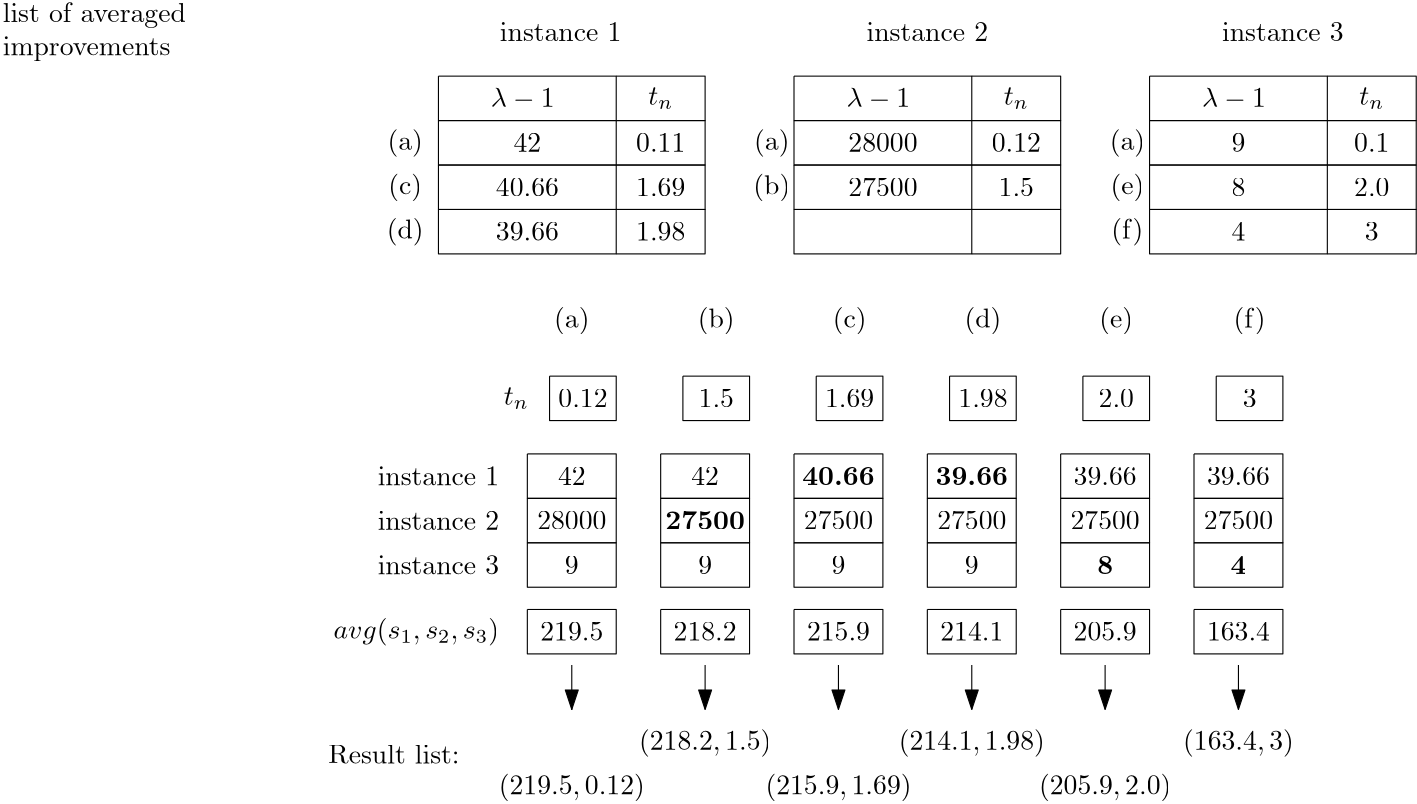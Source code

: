 <?xml version="1.0"?>
<!DOCTYPE ipe SYSTEM "ipe.dtd">
<ipe version="70206" creator="Ipe 7.2.7">
<info created="D:20171012151220" modified="D:20171109155629"/>
<ipestyle name="basic">
<symbol name="arrow/arc(spx)">
<path stroke="sym-stroke" fill="sym-stroke" pen="sym-pen">
0 0 m
-1 0.333 l
-1 -0.333 l
h
</path>
</symbol>
<symbol name="arrow/farc(spx)">
<path stroke="sym-stroke" fill="white" pen="sym-pen">
0 0 m
-1 0.333 l
-1 -0.333 l
h
</path>
</symbol>
<symbol name="arrow/ptarc(spx)">
<path stroke="sym-stroke" fill="sym-stroke" pen="sym-pen">
0 0 m
-1 0.333 l
-0.8 0 l
-1 -0.333 l
h
</path>
</symbol>
<symbol name="arrow/fptarc(spx)">
<path stroke="sym-stroke" fill="white" pen="sym-pen">
0 0 m
-1 0.333 l
-0.8 0 l
-1 -0.333 l
h
</path>
</symbol>
<symbol name="mark/circle(sx)" transformations="translations">
<path fill="sym-stroke">
0.6 0 0 0.6 0 0 e
0.4 0 0 0.4 0 0 e
</path>
</symbol>
<symbol name="mark/disk(sx)" transformations="translations">
<path fill="sym-stroke">
0.6 0 0 0.6 0 0 e
</path>
</symbol>
<symbol name="mark/fdisk(sfx)" transformations="translations">
<group>
<path fill="sym-fill">
0.5 0 0 0.5 0 0 e
</path>
<path fill="sym-stroke" fillrule="eofill">
0.6 0 0 0.6 0 0 e
0.4 0 0 0.4 0 0 e
</path>
</group>
</symbol>
<symbol name="mark/box(sx)" transformations="translations">
<path fill="sym-stroke" fillrule="eofill">
-0.6 -0.6 m
0.6 -0.6 l
0.6 0.6 l
-0.6 0.6 l
h
-0.4 -0.4 m
0.4 -0.4 l
0.4 0.4 l
-0.4 0.4 l
h
</path>
</symbol>
<symbol name="mark/square(sx)" transformations="translations">
<path fill="sym-stroke">
-0.6 -0.6 m
0.6 -0.6 l
0.6 0.6 l
-0.6 0.6 l
h
</path>
</symbol>
<symbol name="mark/fsquare(sfx)" transformations="translations">
<group>
<path fill="sym-fill">
-0.5 -0.5 m
0.5 -0.5 l
0.5 0.5 l
-0.5 0.5 l
h
</path>
<path fill="sym-stroke" fillrule="eofill">
-0.6 -0.6 m
0.6 -0.6 l
0.6 0.6 l
-0.6 0.6 l
h
-0.4 -0.4 m
0.4 -0.4 l
0.4 0.4 l
-0.4 0.4 l
h
</path>
</group>
</symbol>
<symbol name="mark/cross(sx)" transformations="translations">
<group>
<path fill="sym-stroke">
-0.43 -0.57 m
0.57 0.43 l
0.43 0.57 l
-0.57 -0.43 l
h
</path>
<path fill="sym-stroke">
-0.43 0.57 m
0.57 -0.43 l
0.43 -0.57 l
-0.57 0.43 l
h
</path>
</group>
</symbol>
<symbol name="arrow/fnormal(spx)">
<path stroke="sym-stroke" fill="white" pen="sym-pen">
0 0 m
-1 0.333 l
-1 -0.333 l
h
</path>
</symbol>
<symbol name="arrow/pointed(spx)">
<path stroke="sym-stroke" fill="sym-stroke" pen="sym-pen">
0 0 m
-1 0.333 l
-0.8 0 l
-1 -0.333 l
h
</path>
</symbol>
<symbol name="arrow/fpointed(spx)">
<path stroke="sym-stroke" fill="white" pen="sym-pen">
0 0 m
-1 0.333 l
-0.8 0 l
-1 -0.333 l
h
</path>
</symbol>
<symbol name="arrow/linear(spx)">
<path stroke="sym-stroke" pen="sym-pen">
-1 0.333 m
0 0 l
-1 -0.333 l
</path>
</symbol>
<symbol name="arrow/fdouble(spx)">
<path stroke="sym-stroke" fill="white" pen="sym-pen">
0 0 m
-1 0.333 l
-1 -0.333 l
h
-1 0 m
-2 0.333 l
-2 -0.333 l
h
</path>
</symbol>
<symbol name="arrow/double(spx)">
<path stroke="sym-stroke" fill="sym-stroke" pen="sym-pen">
0 0 m
-1 0.333 l
-1 -0.333 l
h
-1 0 m
-2 0.333 l
-2 -0.333 l
h
</path>
</symbol>
<pen name="heavier" value="0.8"/>
<pen name="fat" value="1.2"/>
<pen name="ultrafat" value="2"/>
<symbolsize name="large" value="5"/>
<symbolsize name="small" value="2"/>
<symbolsize name="tiny" value="1.1"/>
<arrowsize name="large" value="10"/>
<arrowsize name="small" value="5"/>
<arrowsize name="tiny" value="3"/>
<color name="red" value="1 0 0"/>
<color name="green" value="0 1 0"/>
<color name="blue" value="0 0 1"/>
<color name="yellow" value="1 1 0"/>
<color name="orange" value="1 0.647 0"/>
<color name="gold" value="1 0.843 0"/>
<color name="purple" value="0.627 0.125 0.941"/>
<color name="gray" value="0.745"/>
<color name="brown" value="0.647 0.165 0.165"/>
<color name="navy" value="0 0 0.502"/>
<color name="pink" value="1 0.753 0.796"/>
<color name="seagreen" value="0.18 0.545 0.341"/>
<color name="turquoise" value="0.251 0.878 0.816"/>
<color name="violet" value="0.933 0.51 0.933"/>
<color name="darkblue" value="0 0 0.545"/>
<color name="darkcyan" value="0 0.545 0.545"/>
<color name="darkgray" value="0.663"/>
<color name="darkgreen" value="0 0.392 0"/>
<color name="darkmagenta" value="0.545 0 0.545"/>
<color name="darkorange" value="1 0.549 0"/>
<color name="darkred" value="0.545 0 0"/>
<color name="lightblue" value="0.678 0.847 0.902"/>
<color name="lightcyan" value="0.878 1 1"/>
<color name="lightgray" value="0.827"/>
<color name="lightgreen" value="0.565 0.933 0.565"/>
<color name="lightyellow" value="1 1 0.878"/>
<dashstyle name="dashed" value="[4] 0"/>
<dashstyle name="dotted" value="[1 3] 0"/>
<dashstyle name="dash dotted" value="[4 2 1 2] 0"/>
<dashstyle name="dash dot dotted" value="[4 2 1 2 1 2] 0"/>
<textsize name="large" value="\large"/>
<textsize name="Large" value="\Large"/>
<textsize name="LARGE" value="\LARGE"/>
<textsize name="huge" value="\huge"/>
<textsize name="Huge" value="\Huge"/>
<textsize name="small" value="\small"/>
<textsize name="footnote" value="\footnotesize"/>
<textsize name="tiny" value="\tiny"/>
<textstyle name="center" begin="\begin{center}" end="\end{center}"/>
<textstyle name="itemize" begin="\begin{itemize}" end="\end{itemize}"/>
<textstyle name="item" begin="\begin{itemize}\item{}" end="\end{itemize}"/>
<gridsize name="4 pts" value="4"/>
<gridsize name="8 pts (~3 mm)" value="8"/>
<gridsize name="16 pts (~6 mm)" value="16"/>
<gridsize name="32 pts (~12 mm)" value="32"/>
<gridsize name="10 pts (~3.5 mm)" value="10"/>
<gridsize name="20 pts (~7 mm)" value="20"/>
<gridsize name="14 pts (~5 mm)" value="14"/>
<gridsize name="28 pts (~10 mm)" value="28"/>
<gridsize name="56 pts (~20 mm)" value="56"/>
<anglesize name="90 deg" value="90"/>
<anglesize name="60 deg" value="60"/>
<anglesize name="45 deg" value="45"/>
<anglesize name="30 deg" value="30"/>
<anglesize name="22.5 deg" value="22.5"/>
<opacity name="10%" value="0.1"/>
<opacity name="30%" value="0.3"/>
<opacity name="50%" value="0.5"/>
<opacity name="75%" value="0.75"/>
<tiling name="falling" angle="-60" step="4" width="1"/>
<tiling name="rising" angle="30" step="4" width="1"/>
</ipestyle>
<page>
<layer name="alpha"/>
<view layers="alpha" active="alpha"/>
<path layer="alpha" matrix="1 0 0 1 64 -428" stroke="black">
48 752 m
112 752 l
112 736 l
48 736 l
48 752 l
</path>
<path matrix="1 0 0 1 64 -428" stroke="black">
112 752 m
144 752 l
144 736 l
112 736 l
112 736 l
</path>
<path matrix="1 0 0 1 64 -444" stroke="black">
48 752 m
112 752 l
112 736 l
48 736 l
48 752 l
</path>
<path matrix="1 0 0 1 64 -444" stroke="black">
112 752 m
144 752 l
144 736 l
112 736 l
112 736 l
</path>
<text matrix="1 0 0 1 64 -428" transformations="translations" pos="80 744" stroke="black" type="label" width="26.29" height="6.919" depth="0.83" halign="center" valign="center">$\lambda - 1$
</text>
<text matrix="1 0 0 1 64 -428" transformations="translations" pos="128 744" stroke="black" type="label" width="9.021" height="6.132" depth="1.49" halign="center" valign="center" style="math">t_n</text>
<path matrix="1 0 0 1 64 -460" stroke="black">
48 752 m
112 752 l
112 736 l
48 736 l
48 752 l
</path>
<path matrix="1 0 0 1 64 -460" stroke="black">
112 752 m
144 752 l
144 736 l
112 736 l
112 736 l
</path>
<path matrix="1 0 0 1 64 -476" stroke="black">
48 752 m
112 752 l
112 736 l
48 736 l
48 752 l
</path>
<path matrix="1 0 0 1 64 -476" stroke="black">
112 752 m
144 752 l
144 736 l
112 736 l
112 736 l
</path>
<path matrix="1 0 0 1 192 -428" stroke="black">
48 752 m
112 752 l
112 736 l
48 736 l
48 752 l
</path>
<path matrix="1 0 0 1 192 -428" stroke="black">
112 752 m
144 752 l
144 736 l
112 736 l
112 736 l
</path>
<path matrix="1 0 0 1 192 -444" stroke="black">
48 752 m
112 752 l
112 736 l
48 736 l
48 752 l
</path>
<path matrix="1 0 0 1 192 -444" stroke="black">
112 752 m
144 752 l
144 736 l
112 736 l
112 736 l
</path>
<text matrix="1 0 0 1 192 -428" transformations="translations" pos="80 744" stroke="black" type="label" width="26.29" height="6.919" depth="0.83" halign="center" valign="center">$\lambda - 1$
</text>
<text matrix="1 0 0 1 192 -428" transformations="translations" pos="128 744" stroke="black" type="label" width="9.021" height="6.132" depth="1.49" halign="center" valign="center" style="math">t_n</text>
<path matrix="1 0 0 1 192 -460" stroke="black">
48 752 m
112 752 l
112 736 l
48 736 l
48 752 l
</path>
<path matrix="1 0 0 1 192 -460" stroke="black">
112 752 m
144 752 l
144 736 l
112 736 l
112 736 l
</path>
<path matrix="1 0 0 1 192 -476" stroke="black">
48 752 m
112 752 l
112 736 l
48 736 l
48 752 l
</path>
<path matrix="1 0 0 1 192 -476" stroke="black">
112 752 m
144 752 l
144 736 l
112 736 l
112 736 l
</path>
<path matrix="1 0 0 1 320 -428" stroke="black">
48 752 m
112 752 l
112 736 l
48 736 l
48 752 l
</path>
<path matrix="1 0 0 1 320 -428" stroke="black">
112 752 m
144 752 l
144 736 l
112 736 l
112 736 l
</path>
<path matrix="1 0 0 1 320 -444" stroke="black">
48 752 m
112 752 l
112 736 l
48 736 l
48 752 l
</path>
<path matrix="1 0 0 1 320 -444" stroke="black">
112 752 m
144 752 l
144 736 l
112 736 l
112 736 l
</path>
<text matrix="1 0 0 1 320 -428" transformations="translations" pos="80 744" stroke="black" type="label" width="26.29" height="6.919" depth="0.83" halign="center" valign="center">$\lambda - 1$
</text>
<text matrix="1 0 0 1 320 -428" transformations="translations" pos="128 744" stroke="black" type="label" width="9.021" height="6.132" depth="1.49" halign="center" valign="center" style="math">t_n</text>
<path matrix="1 0 0 1 320 -460" stroke="black">
48 752 m
112 752 l
112 736 l
48 736 l
48 752 l
</path>
<path matrix="1 0 0 1 320 -460" stroke="black">
112 752 m
144 752 l
144 736 l
112 736 l
112 736 l
</path>
<path matrix="1 0 0 1 320 -476" stroke="black">
48 752 m
112 752 l
112 736 l
48 736 l
48 752 l
</path>
<path matrix="1 0 0 1 320 -476" stroke="black">
112 752 m
144 752 l
144 736 l
112 736 l
112 736 l
</path>
<text matrix="1 0 0 1 64 -428" transformations="translations" pos="80 728" stroke="black" type="label" width="9.963" height="6.42" depth="0" halign="center" valign="center">42</text>
<text matrix="1 0 0 1 64 -428" transformations="translations" pos="80 728" stroke="black" type="label" width="0" height="0" depth="0" valign="baseline"></text>
<text matrix="1 0 0 1 64 -428" transformations="translations" pos="128 728" stroke="black" type="label" width="17.711" height="6.42" depth="0" halign="center" valign="center">0.11</text>
<text matrix="1 0 0 1 64 -432" transformations="translations" pos="80 716" stroke="black" type="label" width="22.693" height="6.42" depth="0" halign="center" valign="center">40.66</text>
<text matrix="1 0 0 1 64 -428" transformations="translations" pos="128 712" stroke="black" type="label" width="17.711" height="6.42" depth="0" halign="center" valign="center">1.69</text>
<text matrix="1 0 0 1 80 -428" transformations="translations" pos="192 728" stroke="black" type="label" width="24.907" height="6.42" depth="0" halign="center" valign="center">28000</text>
<text matrix="1 0 0 1 96 -428" transformations="translations" pos="304 728" stroke="black" type="label" width="4.981" height="6.42" depth="0" halign="center" valign="center">9</text>
<text matrix="1 0 0 1 80 -428" transformations="translations" pos="192 712" stroke="black" type="label" width="24.907" height="6.42" depth="0" halign="center" valign="center">27500</text>
<text matrix="1 0 0 1 96 -428" transformations="translations" pos="304 712" stroke="black" type="label" width="4.981" height="6.42" depth="0" halign="center" valign="center">8</text>
<text matrix="1 0 0 1 80 -428" transformations="translations" pos="240 728" stroke="black" type="label" width="17.711" height="6.42" depth="0" halign="center" valign="center">0.12</text>
<text matrix="1 0 0 1 96 -428" transformations="translations" pos="352 728" stroke="black" type="label" width="12.73" height="6.42" depth="0" halign="center" valign="center">0.1</text>
<text matrix="1 0 0 1 80 -428" transformations="translations" pos="240 712" stroke="black" type="label" width="12.73" height="6.42" depth="0" halign="center" valign="center">1.5</text>
<text matrix="1 0 0 1 96 -428" transformations="translations" pos="352 712" stroke="black" type="label" width="12.73" height="6.42" depth="0" halign="center" valign="center">2.0</text>
<text matrix="1 0 0 1 64 -428" transformations="translations" pos="80 696" stroke="black" type="label" width="22.693" height="6.42" depth="0" halign="center" valign="center">39.66</text>
<text matrix="1 0 0 1 64 -428" transformations="translations" pos="128 696" stroke="black" type="label" width="17.711" height="6.42" depth="0" halign="center" valign="center">1.98</text>
<text matrix="1 0 0 1 64 -428" transformations="translations" pos="336 696" stroke="black" type="label" width="4.981" height="6.42" depth="0" halign="center" valign="center">4</text>
<text matrix="1 0 0 1 64 -428" transformations="translations" pos="384 696" stroke="black" type="label" width="4.981" height="6.42" depth="0" halign="center" valign="center">3</text>
<text matrix="1 0 0 1 92 -428" transformations="translations" pos="64 768" stroke="black" type="label" width="43.78" height="6.654" depth="0" halign="center" valign="center">instance 1</text>
<text matrix="1 0 0 1 224 -428" transformations="translations" pos="64 768" stroke="black" type="label" width="43.78" height="6.654" depth="0" halign="center" valign="center">instance 2</text>
<text matrix="1 0 0 1 352 -428" transformations="translations" pos="64 768" stroke="black" type="label" width="43.78" height="6.654" depth="0" halign="center" valign="center">instance 3</text>
<text matrix="1 0 0 1 -28 0" transformations="translations" pos="48 340" stroke="black" type="minipage" width="129.681" height="12.891" depth="7.92" halign="center" valign="center">list of averaged \\
 improvements</text>
<text matrix="1 0 0 1 120 -492" transformations="translations" pos="40 728" stroke="black" type="label" width="12.73" height="7.473" depth="2.49" halign="center" valign="center">(a)</text>
<text matrix="1 0 0 1 76 -476" transformations="translations" pos="36 656" stroke="black" type="label" width="43.78" height="6.654" depth="0" halign="center" valign="center">instance 1</text>
<path matrix="1 0 0 1 88 -476" stroke="black">
56 664 m
88 664 l
88 648 l
56 648 l
56 664 l
56 664 l
</path>
<path matrix="1 0 0 1 88 -492" stroke="black">
56 664 m
88 664 l
88 648 l
56 648 l
56 664 l
56 664 l
</path>
<path matrix="1 0 0 1 88 -508" stroke="black">
56 664 m
88 664 l
88 648 l
56 648 l
56 664 l
56 664 l
</path>
<text matrix="1 0 0 1 76 -492" transformations="translations" pos="36 656" stroke="black" type="label" width="43.78" height="6.654" depth="0" halign="center" valign="center">instance 2</text>
<text matrix="1 0 0 1 76 -508" transformations="translations" pos="36 656" stroke="black" type="label" width="43.78" height="6.654" depth="0" halign="center" valign="center">instance 3</text>
<text matrix="1 0 0 1 84 -392" transformations="translations" pos="56 600" stroke="black" type="label" width="9.021" height="6.132" depth="1.49" halign="center" valign="center" style="math">t_n</text>
<text matrix="1 0 0 1 84 -392" transformations="translations" pos="80 600" stroke="black" type="label" width="17.711" height="6.42" depth="0" halign="center" valign="center">0.12</text>
<path matrix="1 0 0 1 84 -392" stroke="black">
68 608 m
92 608 l
92 592 l
68 592 l
68 608 l
</path>
<text matrix="1 0 0 1 80 -548" transformations="translations" pos="80 728" stroke="black" type="label" width="9.963" height="6.42" depth="0" halign="center" valign="center">42</text>
<text matrix="1 0 0 1 -32 -564" transformations="translations" pos="192 728" stroke="black" type="label" width="24.907" height="6.42" depth="0" halign="center" valign="center">28000</text>
<text matrix="1 0 0 1 -144 -580" transformations="translations" pos="304 728" stroke="black" type="label" width="4.981" height="6.42" depth="0" halign="center" valign="center">9</text>
<path matrix="1 0 0 1 88 -436" stroke="black">
56 568 m
88 568 l
88 552 l
56 552 l
56 568 l
</path>
<text matrix="1 0 0 1 68 -436" transformations="translations" pos="36 560" stroke="black" type="label" width="59.584" height="7.473" depth="2.49" halign="center" valign="center" style="math">avg(s_1,s_2,s_3)</text>
<text matrix="1 0 0 1 80 -604" transformations="translations" pos="80 728" stroke="black" type="label" width="22.693" height="6.42" depth="0" halign="center" valign="center">219.5</text>
<text matrix="1 0 0 1 132 -392" transformations="translations" pos="80 600" stroke="black" type="label" width="12.73" height="6.42" depth="0" halign="center" valign="center">1.5</text>
<path matrix="1 0 0 1 132 -392" stroke="black">
68 608 m
92 608 l
92 592 l
68 592 l
68 608 l
</path>
<path matrix="1 0 0 1 60 -436" stroke="black" arrow="normal/normal">
100 548 m
100 532 l
</path>
<path matrix="1 0 0 1 60 -436" stroke="black" cap="1">
100 532 m
100 532 l
</path>
<text matrix="1 0 0 1 172 -476" transformations="translations" pos="40 712" stroke="black" type="label" width="13.284" height="7.473" depth="2.49" halign="center" valign="center">(b)</text>
<path matrix="1 0 0 1 136 -476" stroke="black">
56 664 m
88 664 l
88 648 l
56 648 l
56 664 l
56 664 l
</path>
<path matrix="1 0 0 1 136 -492" stroke="black">
56 664 m
88 664 l
88 648 l
56 648 l
56 664 l
56 664 l
</path>
<path matrix="1 0 0 1 136 -508" stroke="black">
56 664 m
88 664 l
88 648 l
56 648 l
56 664 l
56 664 l
</path>
<path matrix="1 0 0 1 136 -436" stroke="black">
56 568 m
88 568 l
88 552 l
56 552 l
56 568 l
</path>
<text matrix="1 0 0 1 128 -604" transformations="translations" pos="80 728" stroke="black" type="label" width="22.693" height="6.42" depth="0" halign="center" valign="center">218.2</text>
<text matrix="1 0 0 1 76 -452" transformations="translations" pos="84 520" stroke="black" type="label" width="52.581" height="7.473" depth="2.49" halign="center" valign="center" style="math">(219.5,0.12)</text>
<path matrix="1 0 0 1 108 -436" stroke="black" arrow="normal/normal">
100 548 m
100 532 l
</path>
<text matrix="1 0 0 1 124 -436" transformations="translations" pos="84 520" stroke="black" type="label" width="47.599" height="7.473" depth="2.49" halign="center" valign="center" style="math">(218.2,1.5)</text>
<text matrix="1 0 0 1 180 -392" transformations="translations" pos="80 600" stroke="black" type="label" width="17.711" height="6.42" depth="0" halign="center" valign="center">1.69</text>
<path matrix="1 0 0 1 180 -392" stroke="black">
68 608 m
92 608 l
92 592 l
68 592 l
68 608 l
</path>
<text matrix="1 0 0 1 220 -476" transformations="translations" pos="40 712" stroke="black" type="label" width="12.177" height="7.473" depth="2.49" halign="center" valign="center">(c)</text>
<path matrix="1 0 0 1 184 -476" stroke="black">
56 664 m
88 664 l
88 648 l
56 648 l
56 664 l
56 664 l
</path>
<path matrix="1 0 0 1 184 -492" stroke="black">
56 664 m
88 664 l
88 648 l
56 648 l
56 664 l
56 664 l
</path>
<path matrix="1 0 0 1 184 -508" stroke="black">
56 664 m
88 664 l
88 648 l
56 648 l
56 664 l
56 664 l
</path>
<path matrix="1 0 0 1 184 -436" stroke="black">
56 568 m
88 568 l
88 552 l
56 552 l
56 568 l
</path>
<text matrix="1 0 0 1 176 -604" transformations="translations" pos="80 728" stroke="black" type="label" width="22.693" height="6.42" depth="0" halign="center" valign="center">215.9</text>
<path matrix="1 0 0 1 156 -436" stroke="black" arrow="normal/normal">
100 548 m
100 532 l
</path>
<text matrix="1 0 0 1 172 -452" transformations="translations" pos="84 520" stroke="black" type="label" width="52.581" height="7.473" depth="2.49" halign="center" valign="center" style="math">(215.9,1.69)</text>
<text matrix="1 0 0 1 228 -392" transformations="translations" pos="80 600" stroke="black" type="label" width="17.711" height="6.42" depth="0" halign="center" valign="center">1.98</text>
<path matrix="1 0 0 1 228 -392" stroke="black">
68 608 m
92 608 l
92 592 l
68 592 l
68 608 l
</path>
<text matrix="1 0 0 1 268 -476" transformations="translations" pos="40 712" stroke="black" type="label" width="13.284" height="7.473" depth="2.49" halign="center" valign="center">(d)</text>
<path matrix="1 0 0 1 232 -476" stroke="black">
56 664 m
88 664 l
88 648 l
56 648 l
56 664 l
56 664 l
</path>
<path matrix="1 0 0 1 232 -492" stroke="black">
56 664 m
88 664 l
88 648 l
56 648 l
56 664 l
56 664 l
</path>
<path matrix="1 0 0 1 232 -508" stroke="black">
56 664 m
88 664 l
88 648 l
56 648 l
56 664 l
56 664 l
</path>
<path matrix="1 0 0 1 232 -436" stroke="black">
56 568 m
88 568 l
88 552 l
56 552 l
56 568 l
</path>
<text matrix="1 0 0 1 224 -604" transformations="translations" pos="80 728" stroke="black" type="label" width="22.693" height="6.42" depth="0" halign="center" valign="center">214.1</text>
<path matrix="1 0 0 1 204 -436" stroke="black" arrow="normal/normal">
100 548 m
100 532 l
</path>
<text matrix="1 0 0 1 220 -436" transformations="translations" pos="84 520" stroke="black" type="label" width="52.581" height="7.473" depth="2.49" halign="center" valign="center" style="math">(214.1,1.98)</text>
<text matrix="1 0 0 1 276 -392" transformations="translations" pos="80 600" stroke="black" type="label" width="12.73" height="6.42" depth="0" halign="center" valign="center">2.0</text>
<path matrix="1 0 0 1 276 -392" stroke="black">
68 608 m
92 608 l
92 592 l
68 592 l
68 608 l
</path>
<text matrix="1 0 0 1 316 -476" transformations="translations" pos="40 712" stroke="black" type="label" width="12.177" height="7.473" depth="2.49" halign="center" valign="center">(e)</text>
<path matrix="1 0 0 1 280 -476" stroke="black">
56 664 m
88 664 l
88 648 l
56 648 l
56 664 l
56 664 l
</path>
<path matrix="1 0 0 1 280 -492" stroke="black">
56 664 m
88 664 l
88 648 l
56 648 l
56 664 l
56 664 l
</path>
<path matrix="1 0 0 1 280 -508" stroke="black">
56 664 m
88 664 l
88 648 l
56 648 l
56 664 l
56 664 l
</path>
<path matrix="1 0 0 1 280 -436" stroke="black">
56 568 m
88 568 l
88 552 l
56 552 l
56 568 l
</path>
<text matrix="1 0 0 1 272 -604" transformations="translations" pos="80 728" stroke="black" type="label" width="22.693" height="6.42" depth="0" halign="center" valign="center">205.9</text>
<path matrix="1 0 0 1 252 -436" stroke="black" arrow="normal/normal">
100 548 m
100 532 l
</path>
<text matrix="1 0 0 1 268 -452" transformations="translations" pos="84 520" stroke="black" type="label" width="47.599" height="7.473" depth="2.49" halign="center" valign="center" style="math">(205.9,2.0)</text>
<text matrix="1 0 0 1 324 -392" transformations="translations" pos="80 600" stroke="black" type="label" width="4.981" height="6.42" depth="0" halign="center" valign="center">3</text>
<path matrix="1 0 0 1 324 -392" stroke="black">
68 608 m
92 608 l
92 592 l
68 592 l
68 608 l
</path>
<text matrix="1 0 0 1 364 -476" transformations="translations" pos="40 712" stroke="black" type="label" width="11.568" height="7.473" depth="2.49" halign="center" valign="center">(f)</text>
<path matrix="1 0 0 1 328 -476" stroke="black">
56 664 m
88 664 l
88 648 l
56 648 l
56 664 l
56 664 l
</path>
<path matrix="1 0 0 1 328 -492" stroke="black">
56 664 m
88 664 l
88 648 l
56 648 l
56 664 l
56 664 l
</path>
<path matrix="1 0 0 1 328 -508" stroke="black">
56 664 m
88 664 l
88 648 l
56 648 l
56 664 l
56 664 l
</path>
<path matrix="1 0 0 1 328 -436" stroke="black">
56 568 m
88 568 l
88 552 l
56 552 l
56 568 l
</path>
<text matrix="1 0 0 1 320 -604" transformations="translations" pos="80 728" stroke="black" type="label" width="22.693" height="6.42" depth="0" halign="center" valign="center">163.4</text>
<path matrix="1 0 0 1 300 -436" stroke="black" arrow="normal/normal">
100 548 m
100 532 l
</path>
<text matrix="1 0 0 1 316 -436" transformations="translations" pos="84 520" stroke="black" type="label" width="39.851" height="7.473" depth="2.49" halign="center" valign="center" style="math">(163.4, 3)</text>
<text transformations="translations" pos="208 164" stroke="black" type="label" width="28.642" height="6.42" depth="0" halign="center" valign="center">\textbf{27500}</text>
<text transformations="translations" pos="256 180" stroke="black" type="label" width="26.096" height="6.42" depth="0" halign="center" valign="center">\textbf{40.66}</text>
<text transformations="translations" pos="304 180" stroke="black" type="label" width="26.096" height="6.42" depth="0" halign="center" valign="center">\textbf{39.66}</text>
<text transformations="translations" pos="352 148" stroke="black" type="label" width="5.728" height="6.42" depth="0" halign="center" valign="center">\textbf{8}</text>
<text transformations="translations" pos="400 148" stroke="black" type="label" width="5.728" height="6.42" depth="0" halign="center" valign="center">\textbf{4}</text>
<text matrix="1 0 0 1 48 0" transformations="translations" pos="304 180" stroke="black" type="label" width="22.693" height="6.42" depth="0" halign="center" valign="center">39.66</text>
<text matrix="1 0 0 1 96 0" transformations="translations" pos="304 180" stroke="black" type="label" width="22.693" height="6.42" depth="0" halign="center" valign="center">39.66</text>
<text matrix="1 0 0 1 48 0" transformations="translations" pos="208 164" stroke="black" type="label" width="24.907" height="6.42" depth="0" halign="center" valign="center">27500</text>
<text matrix="1 0 0 1 96 0" transformations="translations" pos="208 164" stroke="black" type="label" width="24.907" height="6.42" depth="0" halign="center" valign="center">27500</text>
<text matrix="1 0 0 1 144 0" transformations="translations" pos="208 164" stroke="black" type="label" width="24.907" height="6.42" depth="0" halign="center" valign="center">27500</text>
<text matrix="1 0 0 1 192 0" transformations="translations" pos="208 164" stroke="black" type="label" width="24.907" height="6.42" depth="0" halign="center" valign="center">27500</text>
<text matrix="1 0 0 1 128 -548" transformations="translations" pos="80 728" stroke="black" type="label" width="9.963" height="6.42" depth="0" halign="center" valign="center">42</text>
<text matrix="1 0 0 1 -96 -580" transformations="translations" pos="304 728" stroke="black" type="label" width="4.981" height="6.42" depth="0" halign="center" valign="center">9</text>
<text matrix="1 0 0 1 -48 -580" transformations="translations" pos="304 728" stroke="black" type="label" width="4.981" height="6.42" depth="0" halign="center" valign="center">9</text>
<text matrix="1 0 0 1 0 -580" transformations="translations" pos="304 728" stroke="black" type="label" width="4.981" height="6.42" depth="0" halign="center" valign="center">9</text>
<text matrix="1 0 0 1 32 0" transformations="translations" pos="64 80" stroke="black" type="label" width="47.295" height="6.918" depth="0" halign="center" valign="center">Result list:</text>
<text matrix="1 0 0 1 60 -428" transformations="translations" pos="40 728" stroke="black" type="label" halign="center" valign="center">(a)</text>
<text matrix="1 0 0 1 192 -428" transformations="translations" pos="40 728" stroke="black" type="label" halign="center" valign="center">(a)</text>
<text matrix="1 0 0 1 320 -428" transformations="translations" pos="40 728" stroke="black" type="label" halign="center" valign="center">(a)</text>
<text matrix="1 0 0 1 192 -428" transformations="translations" pos="40 712" stroke="black" type="label" halign="center" valign="center">(b)</text>
<text matrix="1 0 0 1 60 -428" transformations="translations" pos="40 712" stroke="black" type="label" halign="center" valign="center">(c)</text>
<text matrix="1 0 0 1 60 -444" transformations="translations" pos="40 712" stroke="black" type="label" halign="center" valign="center">(d)</text>
<text matrix="1 0 0 1 320 -428" transformations="translations" pos="40 712" stroke="black" type="label" halign="center" valign="center">(e)</text>
<text matrix="1 0 0 1 320 -444" transformations="translations" pos="40 712" stroke="black" type="label" halign="center" valign="center">(f)</text>
</page>
</ipe>
